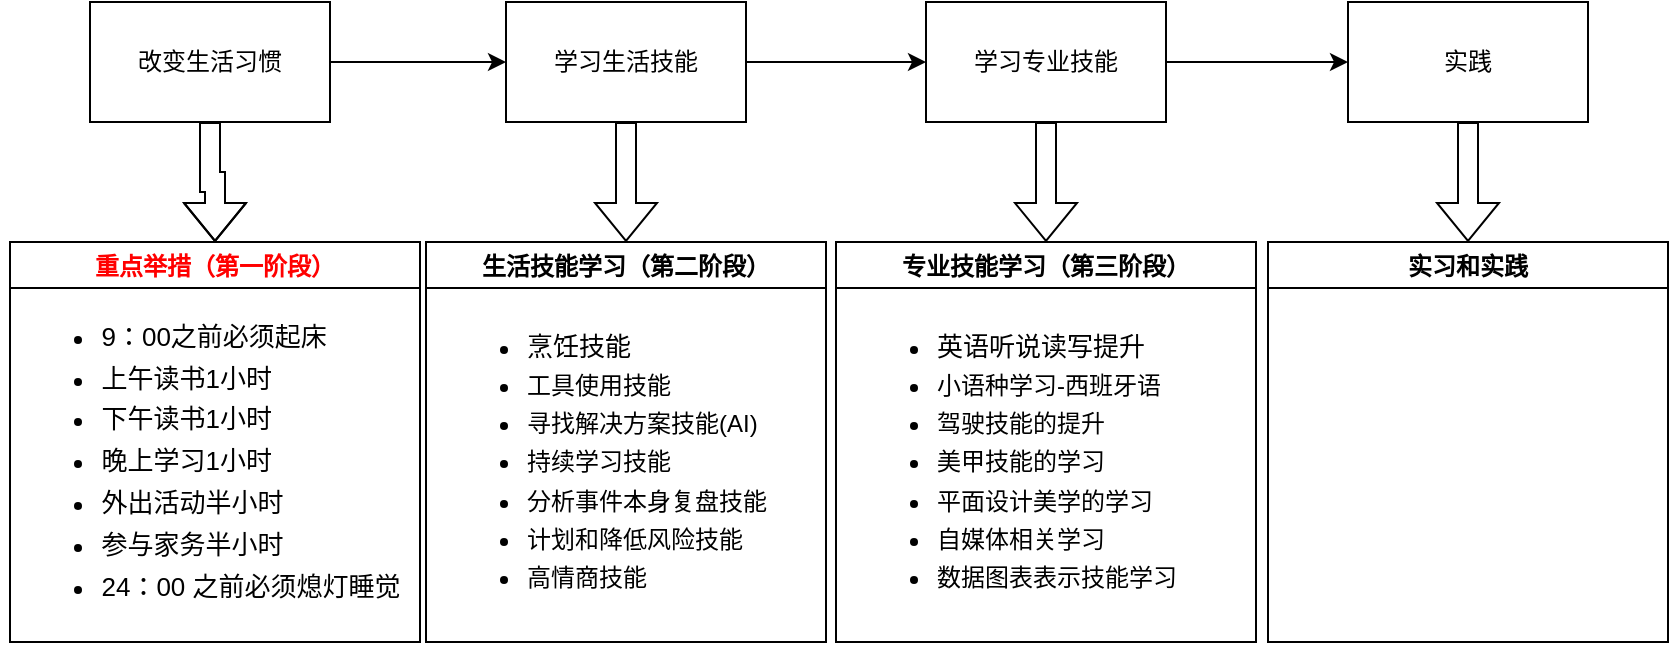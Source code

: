 <mxfile version="27.1.4">
  <diagram name="第 1 页" id="C3XO-QxFeKo6YsYlZuPU">
    <mxGraphModel dx="1042" dy="535" grid="1" gridSize="10" guides="1" tooltips="1" connect="1" arrows="1" fold="1" page="1" pageScale="1" pageWidth="827" pageHeight="1169" math="0" shadow="0">
      <root>
        <mxCell id="0" />
        <mxCell id="1" parent="0" />
        <mxCell id="s-qvJ4FQePMg8JL_yR_o-13" value="重点举措（第一阶段）" style="swimlane;fontColor=#FF0000;" parent="1" vertex="1">
          <mxGeometry x="82" y="200" width="205" height="200" as="geometry" />
        </mxCell>
        <mxCell id="2pKCkxB4eQbUYBymHreq-1" value="&lt;div style=&quot;line-height: 160%;&quot;&gt;&lt;div style=&quot;text-align: left;&quot;&gt;&lt;ul&gt;&lt;li&gt;&lt;font style=&quot;line-height: 160%; font-size: 13px;&quot;&gt;9：00之前必须起床&lt;/font&gt;&lt;/li&gt;&lt;li&gt;&lt;font style=&quot;line-height: 160%; font-size: 13px;&quot;&gt;上午读书1小时&lt;/font&gt;&lt;/li&gt;&lt;li&gt;&lt;font style=&quot;line-height: 160%; font-size: 13px;&quot;&gt;下午读书1小时&lt;/font&gt;&lt;/li&gt;&lt;li&gt;&lt;font style=&quot;line-height: 160%; font-size: 13px;&quot;&gt;晚上学习1小时&lt;/font&gt;&lt;/li&gt;&lt;li&gt;&lt;font style=&quot;line-height: 160%; font-size: 13px;&quot;&gt;外出活动半小时&lt;/font&gt;&lt;/li&gt;&lt;li&gt;&lt;font style=&quot;line-height: 160%; font-size: 13px;&quot;&gt;参与家务半小时&lt;/font&gt;&lt;/li&gt;&lt;li&gt;&lt;span style=&quot;background-color: transparent; color: light-dark(rgb(0, 0, 0), rgb(255, 255, 255));&quot;&gt;&lt;font style=&quot;line-height: 160%; font-size: 13px;&quot;&gt;24：00 之前必须熄灯睡觉&lt;/font&gt;&lt;/span&gt;&lt;/li&gt;&lt;/ul&gt;&lt;/div&gt;&lt;div&gt;&lt;div&gt;&lt;/div&gt;&lt;/div&gt;&lt;/div&gt;" style="text;html=1;align=center;verticalAlign=middle;resizable=0;points=[];autosize=1;strokeColor=none;fillColor=none;" vertex="1" parent="s-qvJ4FQePMg8JL_yR_o-13">
          <mxGeometry x="-5" y="20" width="210" height="180" as="geometry" />
        </mxCell>
        <mxCell id="s-qvJ4FQePMg8JL_yR_o-23" value="" style="group" parent="1" vertex="1" connectable="0">
          <mxGeometry x="120" y="80" width="700" height="60" as="geometry" />
        </mxCell>
        <mxCell id="s-qvJ4FQePMg8JL_yR_o-20" style="edgeStyle=orthogonalEdgeStyle;rounded=0;orthogonalLoop=1;jettySize=auto;html=1;exitX=1;exitY=0.5;exitDx=0;exitDy=0;" parent="s-qvJ4FQePMg8JL_yR_o-23" source="s-qvJ4FQePMg8JL_yR_o-15" target="s-qvJ4FQePMg8JL_yR_o-16" edge="1">
          <mxGeometry relative="1" as="geometry" />
        </mxCell>
        <mxCell id="s-qvJ4FQePMg8JL_yR_o-15" value="改变生活习惯" style="rounded=0;whiteSpace=wrap;html=1;" parent="s-qvJ4FQePMg8JL_yR_o-23" vertex="1">
          <mxGeometry x="2" width="120" height="60" as="geometry" />
        </mxCell>
        <mxCell id="s-qvJ4FQePMg8JL_yR_o-21" style="edgeStyle=orthogonalEdgeStyle;rounded=0;orthogonalLoop=1;jettySize=auto;html=1;exitX=1;exitY=0.5;exitDx=0;exitDy=0;" parent="s-qvJ4FQePMg8JL_yR_o-23" source="s-qvJ4FQePMg8JL_yR_o-16" target="s-qvJ4FQePMg8JL_yR_o-17" edge="1">
          <mxGeometry relative="1" as="geometry" />
        </mxCell>
        <mxCell id="s-qvJ4FQePMg8JL_yR_o-16" value="学习生活技能" style="rounded=0;whiteSpace=wrap;html=1;" parent="s-qvJ4FQePMg8JL_yR_o-23" vertex="1">
          <mxGeometry x="210" width="120" height="60" as="geometry" />
        </mxCell>
        <mxCell id="s-qvJ4FQePMg8JL_yR_o-17" value="学习专业技能" style="rounded=0;whiteSpace=wrap;html=1;" parent="s-qvJ4FQePMg8JL_yR_o-23" vertex="1">
          <mxGeometry x="420" width="120" height="60" as="geometry" />
        </mxCell>
        <mxCell id="s-qvJ4FQePMg8JL_yR_o-24" value="生活技能学习（第二阶段）" style="swimlane;" parent="1" vertex="1">
          <mxGeometry x="290" y="200" width="200" height="200" as="geometry" />
        </mxCell>
        <mxCell id="2pKCkxB4eQbUYBymHreq-3" value="&lt;div style=&quot;line-height: 160%;&quot;&gt;&lt;div style=&quot;text-align: left;&quot;&gt;&lt;ul&gt;&lt;li&gt;&lt;span style=&quot;font-size: 13px;&quot;&gt;烹饪技能&lt;/span&gt;&lt;/li&gt;&lt;li&gt;工具使用技能&lt;/li&gt;&lt;li&gt;寻找解决方案技能(AI)&lt;/li&gt;&lt;li&gt;持续学习技能&lt;/li&gt;&lt;li&gt;分析事件本身复盘技能&lt;/li&gt;&lt;li&gt;计划和降低风险技能&lt;/li&gt;&lt;li&gt;高情商技能&lt;/li&gt;&lt;/ul&gt;&lt;/div&gt;&lt;div&gt;&lt;div&gt;&lt;/div&gt;&lt;/div&gt;&lt;/div&gt;" style="text;html=1;align=center;verticalAlign=middle;resizable=0;points=[];autosize=1;strokeColor=none;fillColor=none;" vertex="1" parent="s-qvJ4FQePMg8JL_yR_o-24">
          <mxGeometry y="25" width="180" height="170" as="geometry" />
        </mxCell>
        <mxCell id="s-qvJ4FQePMg8JL_yR_o-25" value="专业技能学习（第三阶段）" style="swimlane;" parent="1" vertex="1">
          <mxGeometry x="495" y="200" width="210" height="200" as="geometry" />
        </mxCell>
        <mxCell id="2pKCkxB4eQbUYBymHreq-6" value="&lt;div style=&quot;line-height: 160%;&quot;&gt;&lt;div style=&quot;text-align: left;&quot;&gt;&lt;ul&gt;&lt;li&gt;&lt;span style=&quot;font-size: 13px;&quot;&gt;英语听说读写提升&lt;/span&gt;&lt;/li&gt;&lt;li&gt;小语种学习-西班牙语&lt;/li&gt;&lt;li&gt;驾驶技能的提升&lt;/li&gt;&lt;li&gt;美甲技能的学习&lt;/li&gt;&lt;li&gt;平面设计美学的学习&lt;/li&gt;&lt;li&gt;自媒体相关学习&lt;/li&gt;&lt;li&gt;数据图表表示技能学习&lt;/li&gt;&lt;/ul&gt;&lt;/div&gt;&lt;div&gt;&lt;div&gt;&lt;/div&gt;&lt;/div&gt;&lt;/div&gt;" style="text;html=1;align=center;verticalAlign=middle;resizable=0;points=[];autosize=1;strokeColor=none;fillColor=none;" vertex="1" parent="s-qvJ4FQePMg8JL_yR_o-25">
          <mxGeometry y="25" width="180" height="170" as="geometry" />
        </mxCell>
        <mxCell id="s-qvJ4FQePMg8JL_yR_o-26" value="实习和实践" style="swimlane;" parent="1" vertex="1">
          <mxGeometry x="711" y="200" width="200" height="200" as="geometry" />
        </mxCell>
        <mxCell id="2pKCkxB4eQbUYBymHreq-10" style="edgeStyle=orthogonalEdgeStyle;shape=flexArrow;rounded=0;orthogonalLoop=1;jettySize=auto;html=1;exitX=0.5;exitY=1;exitDx=0;exitDy=0;entryX=0.5;entryY=0;entryDx=0;entryDy=0;" edge="1" parent="1" source="s-qvJ4FQePMg8JL_yR_o-18" target="s-qvJ4FQePMg8JL_yR_o-26">
          <mxGeometry relative="1" as="geometry" />
        </mxCell>
        <mxCell id="s-qvJ4FQePMg8JL_yR_o-18" value="实践" style="rounded=0;whiteSpace=wrap;html=1;" parent="1" vertex="1">
          <mxGeometry x="751" y="80" width="120" height="60" as="geometry" />
        </mxCell>
        <mxCell id="s-qvJ4FQePMg8JL_yR_o-22" style="edgeStyle=orthogonalEdgeStyle;rounded=0;orthogonalLoop=1;jettySize=auto;html=1;exitX=1;exitY=0.5;exitDx=0;exitDy=0;entryX=0;entryY=0.5;entryDx=0;entryDy=0;" parent="1" source="s-qvJ4FQePMg8JL_yR_o-17" target="s-qvJ4FQePMg8JL_yR_o-18" edge="1">
          <mxGeometry relative="1" as="geometry" />
        </mxCell>
        <mxCell id="2pKCkxB4eQbUYBymHreq-2" style="edgeStyle=orthogonalEdgeStyle;shape=flexArrow;rounded=0;orthogonalLoop=1;jettySize=auto;html=1;exitX=0.5;exitY=1;exitDx=0;exitDy=0;entryX=0.5;entryY=0;entryDx=0;entryDy=0;" edge="1" parent="1" source="s-qvJ4FQePMg8JL_yR_o-15" target="s-qvJ4FQePMg8JL_yR_o-13">
          <mxGeometry relative="1" as="geometry" />
        </mxCell>
        <mxCell id="2pKCkxB4eQbUYBymHreq-7" style="edgeStyle=orthogonalEdgeStyle;shape=flexArrow;rounded=0;orthogonalLoop=1;jettySize=auto;html=1;exitX=0.5;exitY=1;exitDx=0;exitDy=0;entryX=0.5;entryY=0;entryDx=0;entryDy=0;" edge="1" parent="1" source="s-qvJ4FQePMg8JL_yR_o-16" target="s-qvJ4FQePMg8JL_yR_o-24">
          <mxGeometry relative="1" as="geometry" />
        </mxCell>
        <mxCell id="2pKCkxB4eQbUYBymHreq-9" style="edgeStyle=orthogonalEdgeStyle;shape=flexArrow;rounded=0;orthogonalLoop=1;jettySize=auto;html=1;exitX=0.5;exitY=1;exitDx=0;exitDy=0;entryX=0.5;entryY=0;entryDx=0;entryDy=0;" edge="1" parent="1" source="s-qvJ4FQePMg8JL_yR_o-17" target="s-qvJ4FQePMg8JL_yR_o-25">
          <mxGeometry relative="1" as="geometry" />
        </mxCell>
      </root>
    </mxGraphModel>
  </diagram>
</mxfile>
